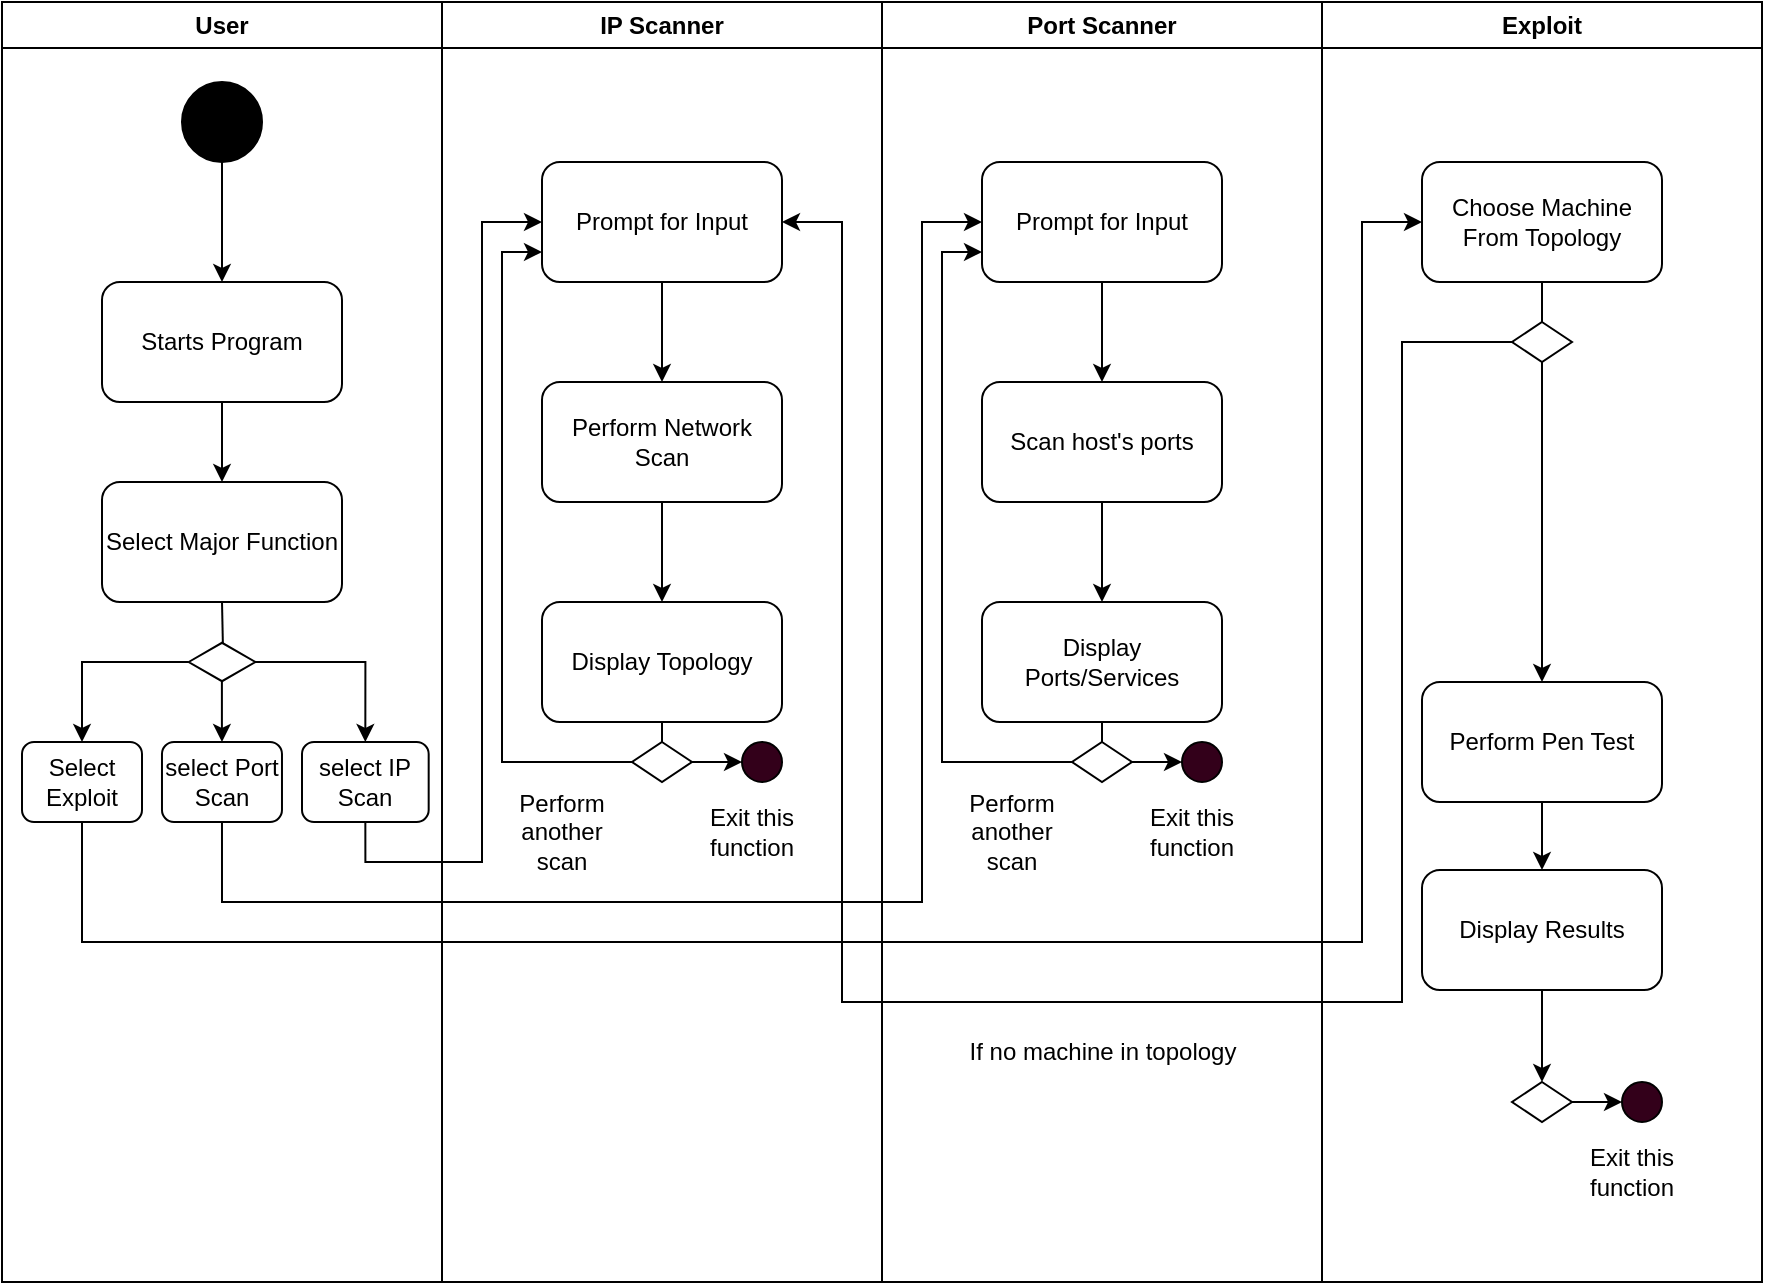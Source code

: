 <mxfile version="24.2.5" type="device">
  <diagram name="Page-1" id="cAaJ6lTeY5esF1sYMo5v">
    <mxGraphModel dx="1434" dy="833" grid="1" gridSize="10" guides="1" tooltips="1" connect="1" arrows="1" fold="1" page="1" pageScale="1" pageWidth="850" pageHeight="1100" math="0" shadow="0">
      <root>
        <mxCell id="0" />
        <mxCell id="1" parent="0" />
        <mxCell id="1gFPEATudmdzWOuaD5c1-2" value="User" style="swimlane;whiteSpace=wrap;html=1;" parent="1" vertex="1">
          <mxGeometry x="80" y="90" width="220" height="640" as="geometry" />
        </mxCell>
        <mxCell id="1gFPEATudmdzWOuaD5c1-9" style="edgeStyle=orthogonalEdgeStyle;rounded=0;orthogonalLoop=1;jettySize=auto;html=1;exitX=0.5;exitY=1;exitDx=0;exitDy=0;entryX=0.5;entryY=0;entryDx=0;entryDy=0;" parent="1gFPEATudmdzWOuaD5c1-2" source="1gFPEATudmdzWOuaD5c1-7" target="1gFPEATudmdzWOuaD5c1-8" edge="1">
          <mxGeometry relative="1" as="geometry" />
        </mxCell>
        <mxCell id="1gFPEATudmdzWOuaD5c1-7" value="" style="ellipse;whiteSpace=wrap;html=1;aspect=fixed;fillColor=#000000;" parent="1gFPEATudmdzWOuaD5c1-2" vertex="1">
          <mxGeometry x="90" y="40" width="40" height="40" as="geometry" />
        </mxCell>
        <mxCell id="1gFPEATudmdzWOuaD5c1-13" style="edgeStyle=orthogonalEdgeStyle;rounded=0;orthogonalLoop=1;jettySize=auto;html=1;exitX=0.5;exitY=1;exitDx=0;exitDy=0;entryX=0.5;entryY=0;entryDx=0;entryDy=0;" parent="1gFPEATudmdzWOuaD5c1-2" source="1gFPEATudmdzWOuaD5c1-8" target="1gFPEATudmdzWOuaD5c1-10" edge="1">
          <mxGeometry relative="1" as="geometry" />
        </mxCell>
        <mxCell id="1gFPEATudmdzWOuaD5c1-8" value="Starts Program" style="rounded=1;whiteSpace=wrap;html=1;" parent="1gFPEATudmdzWOuaD5c1-2" vertex="1">
          <mxGeometry x="50" y="140" width="120" height="60" as="geometry" />
        </mxCell>
        <mxCell id="1gFPEATudmdzWOuaD5c1-10" value="Select Major Function" style="rounded=1;whiteSpace=wrap;html=1;" parent="1gFPEATudmdzWOuaD5c1-2" vertex="1">
          <mxGeometry x="50" y="240" width="120" height="60" as="geometry" />
        </mxCell>
        <mxCell id="1gFPEATudmdzWOuaD5c1-29" style="edgeStyle=orthogonalEdgeStyle;rounded=0;orthogonalLoop=1;jettySize=auto;html=1;entryX=0.5;entryY=0;entryDx=0;entryDy=0;" parent="1gFPEATudmdzWOuaD5c1-2" source="1gFPEATudmdzWOuaD5c1-14" target="1gFPEATudmdzWOuaD5c1-26" edge="1">
          <mxGeometry relative="1" as="geometry" />
        </mxCell>
        <mxCell id="1gFPEATudmdzWOuaD5c1-30" style="edgeStyle=orthogonalEdgeStyle;rounded=0;orthogonalLoop=1;jettySize=auto;html=1;entryX=0.5;entryY=0;entryDx=0;entryDy=0;" parent="1gFPEATudmdzWOuaD5c1-2" source="1gFPEATudmdzWOuaD5c1-14" target="1gFPEATudmdzWOuaD5c1-16" edge="1">
          <mxGeometry relative="1" as="geometry" />
        </mxCell>
        <mxCell id="1gFPEATudmdzWOuaD5c1-31" style="edgeStyle=orthogonalEdgeStyle;rounded=0;orthogonalLoop=1;jettySize=auto;html=1;entryX=0.5;entryY=0;entryDx=0;entryDy=0;" parent="1gFPEATudmdzWOuaD5c1-2" source="1gFPEATudmdzWOuaD5c1-14" target="1gFPEATudmdzWOuaD5c1-15" edge="1">
          <mxGeometry relative="1" as="geometry" />
        </mxCell>
        <mxCell id="1gFPEATudmdzWOuaD5c1-14" value="" style="html=1;whiteSpace=wrap;aspect=fixed;shape=isoRectangle;" parent="1gFPEATudmdzWOuaD5c1-2" vertex="1">
          <mxGeometry x="93.34" y="320" width="33.33" height="20" as="geometry" />
        </mxCell>
        <mxCell id="1gFPEATudmdzWOuaD5c1-15" value="select IP Scan" style="rounded=1;whiteSpace=wrap;html=1;" parent="1gFPEATudmdzWOuaD5c1-2" vertex="1">
          <mxGeometry x="150" y="370" width="63.34" height="40" as="geometry" />
        </mxCell>
        <mxCell id="1gFPEATudmdzWOuaD5c1-16" value="select Port Scan" style="rounded=1;whiteSpace=wrap;html=1;" parent="1gFPEATudmdzWOuaD5c1-2" vertex="1">
          <mxGeometry x="79.99" y="370" width="60" height="40" as="geometry" />
        </mxCell>
        <mxCell id="1gFPEATudmdzWOuaD5c1-26" value="Select Exploit" style="rounded=1;whiteSpace=wrap;html=1;" parent="1gFPEATudmdzWOuaD5c1-2" vertex="1">
          <mxGeometry x="10.0" y="370" width="60" height="40" as="geometry" />
        </mxCell>
        <mxCell id="1gFPEATudmdzWOuaD5c1-28" style="edgeStyle=orthogonalEdgeStyle;rounded=0;orthogonalLoop=1;jettySize=auto;html=1;exitX=0.5;exitY=1;exitDx=0;exitDy=0;entryX=0.513;entryY=0.044;entryDx=0;entryDy=0;entryPerimeter=0;endArrow=none;endFill=0;" parent="1gFPEATudmdzWOuaD5c1-2" source="1gFPEATudmdzWOuaD5c1-10" target="1gFPEATudmdzWOuaD5c1-14" edge="1">
          <mxGeometry relative="1" as="geometry" />
        </mxCell>
        <mxCell id="1gFPEATudmdzWOuaD5c1-4" value="Exploit" style="swimlane;whiteSpace=wrap;html=1;" parent="1" vertex="1">
          <mxGeometry x="740" y="90" width="220" height="640" as="geometry" />
        </mxCell>
        <mxCell id="W-6KOr46Y98DBWXeV5AB-33" style="edgeStyle=orthogonalEdgeStyle;rounded=0;orthogonalLoop=1;jettySize=auto;html=1;exitX=0.5;exitY=1;exitDx=0;exitDy=0;entryX=0.5;entryY=0;entryDx=0;entryDy=0;endArrow=none;endFill=0;" parent="1gFPEATudmdzWOuaD5c1-4" source="1gFPEATudmdzWOuaD5c1-36" target="W-6KOr46Y98DBWXeV5AB-32" edge="1">
          <mxGeometry relative="1" as="geometry" />
        </mxCell>
        <mxCell id="1gFPEATudmdzWOuaD5c1-36" value="Choose Machine From Topology" style="rounded=1;whiteSpace=wrap;html=1;" parent="1gFPEATudmdzWOuaD5c1-4" vertex="1">
          <mxGeometry x="50" y="80" width="120" height="60" as="geometry" />
        </mxCell>
        <mxCell id="W-6KOr46Y98DBWXeV5AB-38" style="edgeStyle=orthogonalEdgeStyle;rounded=0;orthogonalLoop=1;jettySize=auto;html=1;exitX=0.5;exitY=1;exitDx=0;exitDy=0;entryX=0.5;entryY=0;entryDx=0;entryDy=0;" parent="1gFPEATudmdzWOuaD5c1-4" source="W-6KOr46Y98DBWXeV5AB-32" target="W-6KOr46Y98DBWXeV5AB-45" edge="1">
          <mxGeometry relative="1" as="geometry">
            <mxPoint x="110" y="230" as="targetPoint" />
          </mxGeometry>
        </mxCell>
        <mxCell id="W-6KOr46Y98DBWXeV5AB-32" value="" style="rhombus;whiteSpace=wrap;html=1;" parent="1gFPEATudmdzWOuaD5c1-4" vertex="1">
          <mxGeometry x="95" y="160" width="30" height="20" as="geometry" />
        </mxCell>
        <mxCell id="W-6KOr46Y98DBWXeV5AB-45" value="Perform Pen Test" style="rounded=1;whiteSpace=wrap;html=1;" parent="1gFPEATudmdzWOuaD5c1-4" vertex="1">
          <mxGeometry x="50" y="340" width="120" height="60" as="geometry" />
        </mxCell>
        <mxCell id="W-6KOr46Y98DBWXeV5AB-48" value="" style="rhombus;whiteSpace=wrap;html=1;" parent="1gFPEATudmdzWOuaD5c1-4" vertex="1">
          <mxGeometry x="95" y="540" width="30" height="20" as="geometry" />
        </mxCell>
        <mxCell id="W-6KOr46Y98DBWXeV5AB-47" value="" style="ellipse;whiteSpace=wrap;html=1;aspect=fixed;fillColor=#33001A;" parent="1gFPEATudmdzWOuaD5c1-4" vertex="1">
          <mxGeometry x="150" y="540" width="20" height="20" as="geometry" />
        </mxCell>
        <mxCell id="W-6KOr46Y98DBWXeV5AB-51" style="edgeStyle=orthogonalEdgeStyle;rounded=0;orthogonalLoop=1;jettySize=auto;html=1;exitX=1;exitY=0.5;exitDx=0;exitDy=0;entryX=0;entryY=0.5;entryDx=0;entryDy=0;" parent="1gFPEATudmdzWOuaD5c1-4" source="W-6KOr46Y98DBWXeV5AB-48" target="W-6KOr46Y98DBWXeV5AB-47" edge="1">
          <mxGeometry relative="1" as="geometry" />
        </mxCell>
        <mxCell id="W-6KOr46Y98DBWXeV5AB-52" value="Exit this function" style="text;html=1;align=center;verticalAlign=middle;whiteSpace=wrap;rounded=0;" parent="1gFPEATudmdzWOuaD5c1-4" vertex="1">
          <mxGeometry x="125" y="570" width="60" height="30" as="geometry" />
        </mxCell>
        <mxCell id="1gFPEATudmdzWOuaD5c1-5" value="IP Scanner" style="swimlane;whiteSpace=wrap;html=1;startSize=23;" parent="1" vertex="1">
          <mxGeometry x="300" y="90" width="220" height="640" as="geometry" />
        </mxCell>
        <mxCell id="W-6KOr46Y98DBWXeV5AB-2" style="edgeStyle=orthogonalEdgeStyle;rounded=0;orthogonalLoop=1;jettySize=auto;html=1;exitX=0.5;exitY=1;exitDx=0;exitDy=0;entryX=0.5;entryY=0;entryDx=0;entryDy=0;" parent="1gFPEATudmdzWOuaD5c1-5" source="1gFPEATudmdzWOuaD5c1-32" target="W-6KOr46Y98DBWXeV5AB-1" edge="1">
          <mxGeometry relative="1" as="geometry" />
        </mxCell>
        <mxCell id="1gFPEATudmdzWOuaD5c1-32" value="Prompt for Input" style="rounded=1;whiteSpace=wrap;html=1;" parent="1gFPEATudmdzWOuaD5c1-5" vertex="1">
          <mxGeometry x="50" y="80" width="120" height="60" as="geometry" />
        </mxCell>
        <mxCell id="W-6KOr46Y98DBWXeV5AB-4" style="edgeStyle=orthogonalEdgeStyle;rounded=0;orthogonalLoop=1;jettySize=auto;html=1;exitX=0.5;exitY=1;exitDx=0;exitDy=0;entryX=0.5;entryY=0;entryDx=0;entryDy=0;" parent="1gFPEATudmdzWOuaD5c1-5" source="W-6KOr46Y98DBWXeV5AB-1" target="W-6KOr46Y98DBWXeV5AB-3" edge="1">
          <mxGeometry relative="1" as="geometry" />
        </mxCell>
        <mxCell id="W-6KOr46Y98DBWXeV5AB-1" value="Perform Network Scan" style="rounded=1;whiteSpace=wrap;html=1;" parent="1gFPEATudmdzWOuaD5c1-5" vertex="1">
          <mxGeometry x="50" y="190" width="120" height="60" as="geometry" />
        </mxCell>
        <mxCell id="W-6KOr46Y98DBWXeV5AB-7" style="edgeStyle=orthogonalEdgeStyle;rounded=0;orthogonalLoop=1;jettySize=auto;html=1;exitX=0.5;exitY=1;exitDx=0;exitDy=0;entryX=0.5;entryY=0;entryDx=0;entryDy=0;endArrow=none;endFill=0;" parent="1gFPEATudmdzWOuaD5c1-5" source="W-6KOr46Y98DBWXeV5AB-3" target="W-6KOr46Y98DBWXeV5AB-5" edge="1">
          <mxGeometry relative="1" as="geometry" />
        </mxCell>
        <mxCell id="W-6KOr46Y98DBWXeV5AB-3" value="Display Topology" style="rounded=1;whiteSpace=wrap;html=1;" parent="1gFPEATudmdzWOuaD5c1-5" vertex="1">
          <mxGeometry x="50" y="300" width="120" height="60" as="geometry" />
        </mxCell>
        <mxCell id="W-6KOr46Y98DBWXeV5AB-15" style="edgeStyle=orthogonalEdgeStyle;rounded=0;orthogonalLoop=1;jettySize=auto;html=1;exitX=1;exitY=0.5;exitDx=0;exitDy=0;entryX=0;entryY=0.5;entryDx=0;entryDy=0;" parent="1gFPEATudmdzWOuaD5c1-5" source="W-6KOr46Y98DBWXeV5AB-5" target="W-6KOr46Y98DBWXeV5AB-10" edge="1">
          <mxGeometry relative="1" as="geometry" />
        </mxCell>
        <mxCell id="W-6KOr46Y98DBWXeV5AB-21" style="edgeStyle=orthogonalEdgeStyle;rounded=0;orthogonalLoop=1;jettySize=auto;html=1;exitX=0;exitY=0.5;exitDx=0;exitDy=0;entryX=0;entryY=0.75;entryDx=0;entryDy=0;" parent="1gFPEATudmdzWOuaD5c1-5" source="W-6KOr46Y98DBWXeV5AB-5" target="1gFPEATudmdzWOuaD5c1-32" edge="1">
          <mxGeometry relative="1" as="geometry" />
        </mxCell>
        <mxCell id="W-6KOr46Y98DBWXeV5AB-5" value="" style="rhombus;whiteSpace=wrap;html=1;" parent="1gFPEATudmdzWOuaD5c1-5" vertex="1">
          <mxGeometry x="95" y="370" width="30" height="20" as="geometry" />
        </mxCell>
        <mxCell id="W-6KOr46Y98DBWXeV5AB-10" value="" style="ellipse;whiteSpace=wrap;html=1;aspect=fixed;fillColor=#33001A;" parent="1gFPEATudmdzWOuaD5c1-5" vertex="1">
          <mxGeometry x="150" y="370" width="20" height="20" as="geometry" />
        </mxCell>
        <mxCell id="W-6KOr46Y98DBWXeV5AB-13" value="Exit this function" style="text;html=1;align=center;verticalAlign=middle;whiteSpace=wrap;rounded=0;" parent="1gFPEATudmdzWOuaD5c1-5" vertex="1">
          <mxGeometry x="125" y="400" width="60" height="30" as="geometry" />
        </mxCell>
        <mxCell id="W-6KOr46Y98DBWXeV5AB-23" value="Perform another scan" style="text;html=1;align=center;verticalAlign=middle;whiteSpace=wrap;rounded=0;" parent="1gFPEATudmdzWOuaD5c1-5" vertex="1">
          <mxGeometry x="30" y="400" width="60" height="30" as="geometry" />
        </mxCell>
        <mxCell id="1gFPEATudmdzWOuaD5c1-6" value="Port Scanner" style="swimlane;whiteSpace=wrap;html=1;startSize=23;" parent="1" vertex="1">
          <mxGeometry x="520" y="90" width="220" height="640" as="geometry" />
        </mxCell>
        <mxCell id="W-6KOr46Y98DBWXeV5AB-17" style="edgeStyle=orthogonalEdgeStyle;rounded=0;orthogonalLoop=1;jettySize=auto;html=1;exitX=0.5;exitY=1;exitDx=0;exitDy=0;entryX=0.5;entryY=0;entryDx=0;entryDy=0;" parent="1gFPEATudmdzWOuaD5c1-6" source="1gFPEATudmdzWOuaD5c1-34" target="W-6KOr46Y98DBWXeV5AB-16" edge="1">
          <mxGeometry relative="1" as="geometry" />
        </mxCell>
        <mxCell id="1gFPEATudmdzWOuaD5c1-34" value="Prompt for Input" style="rounded=1;whiteSpace=wrap;html=1;" parent="1gFPEATudmdzWOuaD5c1-6" vertex="1">
          <mxGeometry x="50" y="80" width="120" height="60" as="geometry" />
        </mxCell>
        <mxCell id="W-6KOr46Y98DBWXeV5AB-20" style="edgeStyle=orthogonalEdgeStyle;rounded=0;orthogonalLoop=1;jettySize=auto;html=1;exitX=0.5;exitY=1;exitDx=0;exitDy=0;entryX=0.5;entryY=0;entryDx=0;entryDy=0;" parent="1gFPEATudmdzWOuaD5c1-6" source="W-6KOr46Y98DBWXeV5AB-16" target="W-6KOr46Y98DBWXeV5AB-19" edge="1">
          <mxGeometry relative="1" as="geometry" />
        </mxCell>
        <mxCell id="W-6KOr46Y98DBWXeV5AB-16" value="Scan host&#39;s ports" style="rounded=1;whiteSpace=wrap;html=1;" parent="1gFPEATudmdzWOuaD5c1-6" vertex="1">
          <mxGeometry x="50" y="190" width="120" height="60" as="geometry" />
        </mxCell>
        <mxCell id="W-6KOr46Y98DBWXeV5AB-18" style="edgeStyle=orthogonalEdgeStyle;rounded=0;orthogonalLoop=1;jettySize=auto;html=1;exitX=0.5;exitY=1;exitDx=0;exitDy=0;" parent="1gFPEATudmdzWOuaD5c1-6" source="W-6KOr46Y98DBWXeV5AB-16" target="W-6KOr46Y98DBWXeV5AB-16" edge="1">
          <mxGeometry relative="1" as="geometry" />
        </mxCell>
        <mxCell id="W-6KOr46Y98DBWXeV5AB-25" style="edgeStyle=orthogonalEdgeStyle;rounded=0;orthogonalLoop=1;jettySize=auto;html=1;exitX=0.5;exitY=1;exitDx=0;exitDy=0;entryX=0.5;entryY=0;entryDx=0;entryDy=0;endArrow=none;endFill=0;" parent="1gFPEATudmdzWOuaD5c1-6" source="W-6KOr46Y98DBWXeV5AB-19" target="W-6KOr46Y98DBWXeV5AB-24" edge="1">
          <mxGeometry relative="1" as="geometry" />
        </mxCell>
        <mxCell id="W-6KOr46Y98DBWXeV5AB-19" value="Display Ports/Services" style="rounded=1;whiteSpace=wrap;html=1;" parent="1gFPEATudmdzWOuaD5c1-6" vertex="1">
          <mxGeometry x="50" y="300" width="120" height="60" as="geometry" />
        </mxCell>
        <mxCell id="W-6KOr46Y98DBWXeV5AB-27" style="edgeStyle=orthogonalEdgeStyle;rounded=0;orthogonalLoop=1;jettySize=auto;html=1;exitX=1;exitY=0.5;exitDx=0;exitDy=0;" parent="1gFPEATudmdzWOuaD5c1-6" source="W-6KOr46Y98DBWXeV5AB-24" target="W-6KOr46Y98DBWXeV5AB-26" edge="1">
          <mxGeometry relative="1" as="geometry" />
        </mxCell>
        <mxCell id="W-6KOr46Y98DBWXeV5AB-30" style="edgeStyle=orthogonalEdgeStyle;rounded=0;orthogonalLoop=1;jettySize=auto;html=1;exitX=0;exitY=0.5;exitDx=0;exitDy=0;entryX=0;entryY=0.75;entryDx=0;entryDy=0;" parent="1gFPEATudmdzWOuaD5c1-6" source="W-6KOr46Y98DBWXeV5AB-24" target="1gFPEATudmdzWOuaD5c1-34" edge="1">
          <mxGeometry relative="1" as="geometry" />
        </mxCell>
        <mxCell id="W-6KOr46Y98DBWXeV5AB-24" value="" style="rhombus;whiteSpace=wrap;html=1;" parent="1gFPEATudmdzWOuaD5c1-6" vertex="1">
          <mxGeometry x="95" y="370" width="30" height="20" as="geometry" />
        </mxCell>
        <mxCell id="W-6KOr46Y98DBWXeV5AB-26" value="" style="ellipse;whiteSpace=wrap;html=1;aspect=fixed;fillColor=#33001A;" parent="1gFPEATudmdzWOuaD5c1-6" vertex="1">
          <mxGeometry x="150" y="370" width="20" height="20" as="geometry" />
        </mxCell>
        <mxCell id="W-6KOr46Y98DBWXeV5AB-28" value="Exit this function" style="text;html=1;align=center;verticalAlign=middle;whiteSpace=wrap;rounded=0;" parent="1gFPEATudmdzWOuaD5c1-6" vertex="1">
          <mxGeometry x="125" y="400" width="60" height="30" as="geometry" />
        </mxCell>
        <mxCell id="W-6KOr46Y98DBWXeV5AB-29" value="Perform another scan" style="text;html=1;align=center;verticalAlign=middle;whiteSpace=wrap;rounded=0;" parent="1gFPEATudmdzWOuaD5c1-6" vertex="1">
          <mxGeometry x="35" y="400" width="60" height="30" as="geometry" />
        </mxCell>
        <mxCell id="3WpvItag3Iu4Y78ebjMq-6" value="If no machine in topology" style="text;html=1;align=center;verticalAlign=middle;resizable=0;points=[];autosize=1;strokeColor=none;fillColor=none;" vertex="1" parent="1gFPEATudmdzWOuaD5c1-6">
          <mxGeometry x="30" y="510" width="160" height="30" as="geometry" />
        </mxCell>
        <mxCell id="1gFPEATudmdzWOuaD5c1-33" style="edgeStyle=orthogonalEdgeStyle;rounded=0;orthogonalLoop=1;jettySize=auto;html=1;exitX=0.5;exitY=1;exitDx=0;exitDy=0;entryX=0;entryY=0.5;entryDx=0;entryDy=0;" parent="1" source="1gFPEATudmdzWOuaD5c1-15" target="1gFPEATudmdzWOuaD5c1-32" edge="1">
          <mxGeometry relative="1" as="geometry">
            <Array as="points">
              <mxPoint x="262" y="520" />
              <mxPoint x="320" y="520" />
              <mxPoint x="320" y="200" />
            </Array>
          </mxGeometry>
        </mxCell>
        <mxCell id="1gFPEATudmdzWOuaD5c1-35" style="edgeStyle=orthogonalEdgeStyle;rounded=0;orthogonalLoop=1;jettySize=auto;html=1;exitX=0.5;exitY=1;exitDx=0;exitDy=0;entryX=0;entryY=0.5;entryDx=0;entryDy=0;" parent="1" source="1gFPEATudmdzWOuaD5c1-16" target="1gFPEATudmdzWOuaD5c1-34" edge="1">
          <mxGeometry relative="1" as="geometry">
            <Array as="points">
              <mxPoint x="190" y="540" />
              <mxPoint x="540" y="540" />
              <mxPoint x="540" y="200" />
            </Array>
          </mxGeometry>
        </mxCell>
        <mxCell id="1gFPEATudmdzWOuaD5c1-37" style="edgeStyle=orthogonalEdgeStyle;rounded=0;orthogonalLoop=1;jettySize=auto;html=1;exitX=0.5;exitY=1;exitDx=0;exitDy=0;entryX=0;entryY=0.5;entryDx=0;entryDy=0;" parent="1" source="1gFPEATudmdzWOuaD5c1-26" target="1gFPEATudmdzWOuaD5c1-36" edge="1">
          <mxGeometry relative="1" as="geometry">
            <Array as="points">
              <mxPoint x="120" y="560" />
              <mxPoint x="760" y="560" />
              <mxPoint x="760" y="200" />
            </Array>
          </mxGeometry>
        </mxCell>
        <mxCell id="3WpvItag3Iu4Y78ebjMq-4" style="edgeStyle=orthogonalEdgeStyle;rounded=0;orthogonalLoop=1;jettySize=auto;html=1;exitX=0.5;exitY=1;exitDx=0;exitDy=0;entryX=0.5;entryY=0;entryDx=0;entryDy=0;" edge="1" parent="1" source="3WpvItag3Iu4Y78ebjMq-2" target="W-6KOr46Y98DBWXeV5AB-48">
          <mxGeometry relative="1" as="geometry" />
        </mxCell>
        <mxCell id="3WpvItag3Iu4Y78ebjMq-2" value="Display Results" style="rounded=1;whiteSpace=wrap;html=1;" vertex="1" parent="1">
          <mxGeometry x="790" y="524" width="120" height="60" as="geometry" />
        </mxCell>
        <mxCell id="3WpvItag3Iu4Y78ebjMq-3" style="edgeStyle=orthogonalEdgeStyle;rounded=0;orthogonalLoop=1;jettySize=auto;html=1;exitX=0.5;exitY=1;exitDx=0;exitDy=0;entryX=0.5;entryY=0;entryDx=0;entryDy=0;" edge="1" parent="1" source="W-6KOr46Y98DBWXeV5AB-45" target="3WpvItag3Iu4Y78ebjMq-2">
          <mxGeometry relative="1" as="geometry" />
        </mxCell>
        <mxCell id="3WpvItag3Iu4Y78ebjMq-5" style="edgeStyle=orthogonalEdgeStyle;rounded=0;orthogonalLoop=1;jettySize=auto;html=1;exitX=0;exitY=0.5;exitDx=0;exitDy=0;entryX=1;entryY=0.5;entryDx=0;entryDy=0;" edge="1" parent="1" source="W-6KOr46Y98DBWXeV5AB-32" target="1gFPEATudmdzWOuaD5c1-32">
          <mxGeometry relative="1" as="geometry">
            <Array as="points">
              <mxPoint x="780" y="260" />
              <mxPoint x="780" y="590" />
              <mxPoint x="500" y="590" />
              <mxPoint x="500" y="200" />
            </Array>
          </mxGeometry>
        </mxCell>
      </root>
    </mxGraphModel>
  </diagram>
</mxfile>

